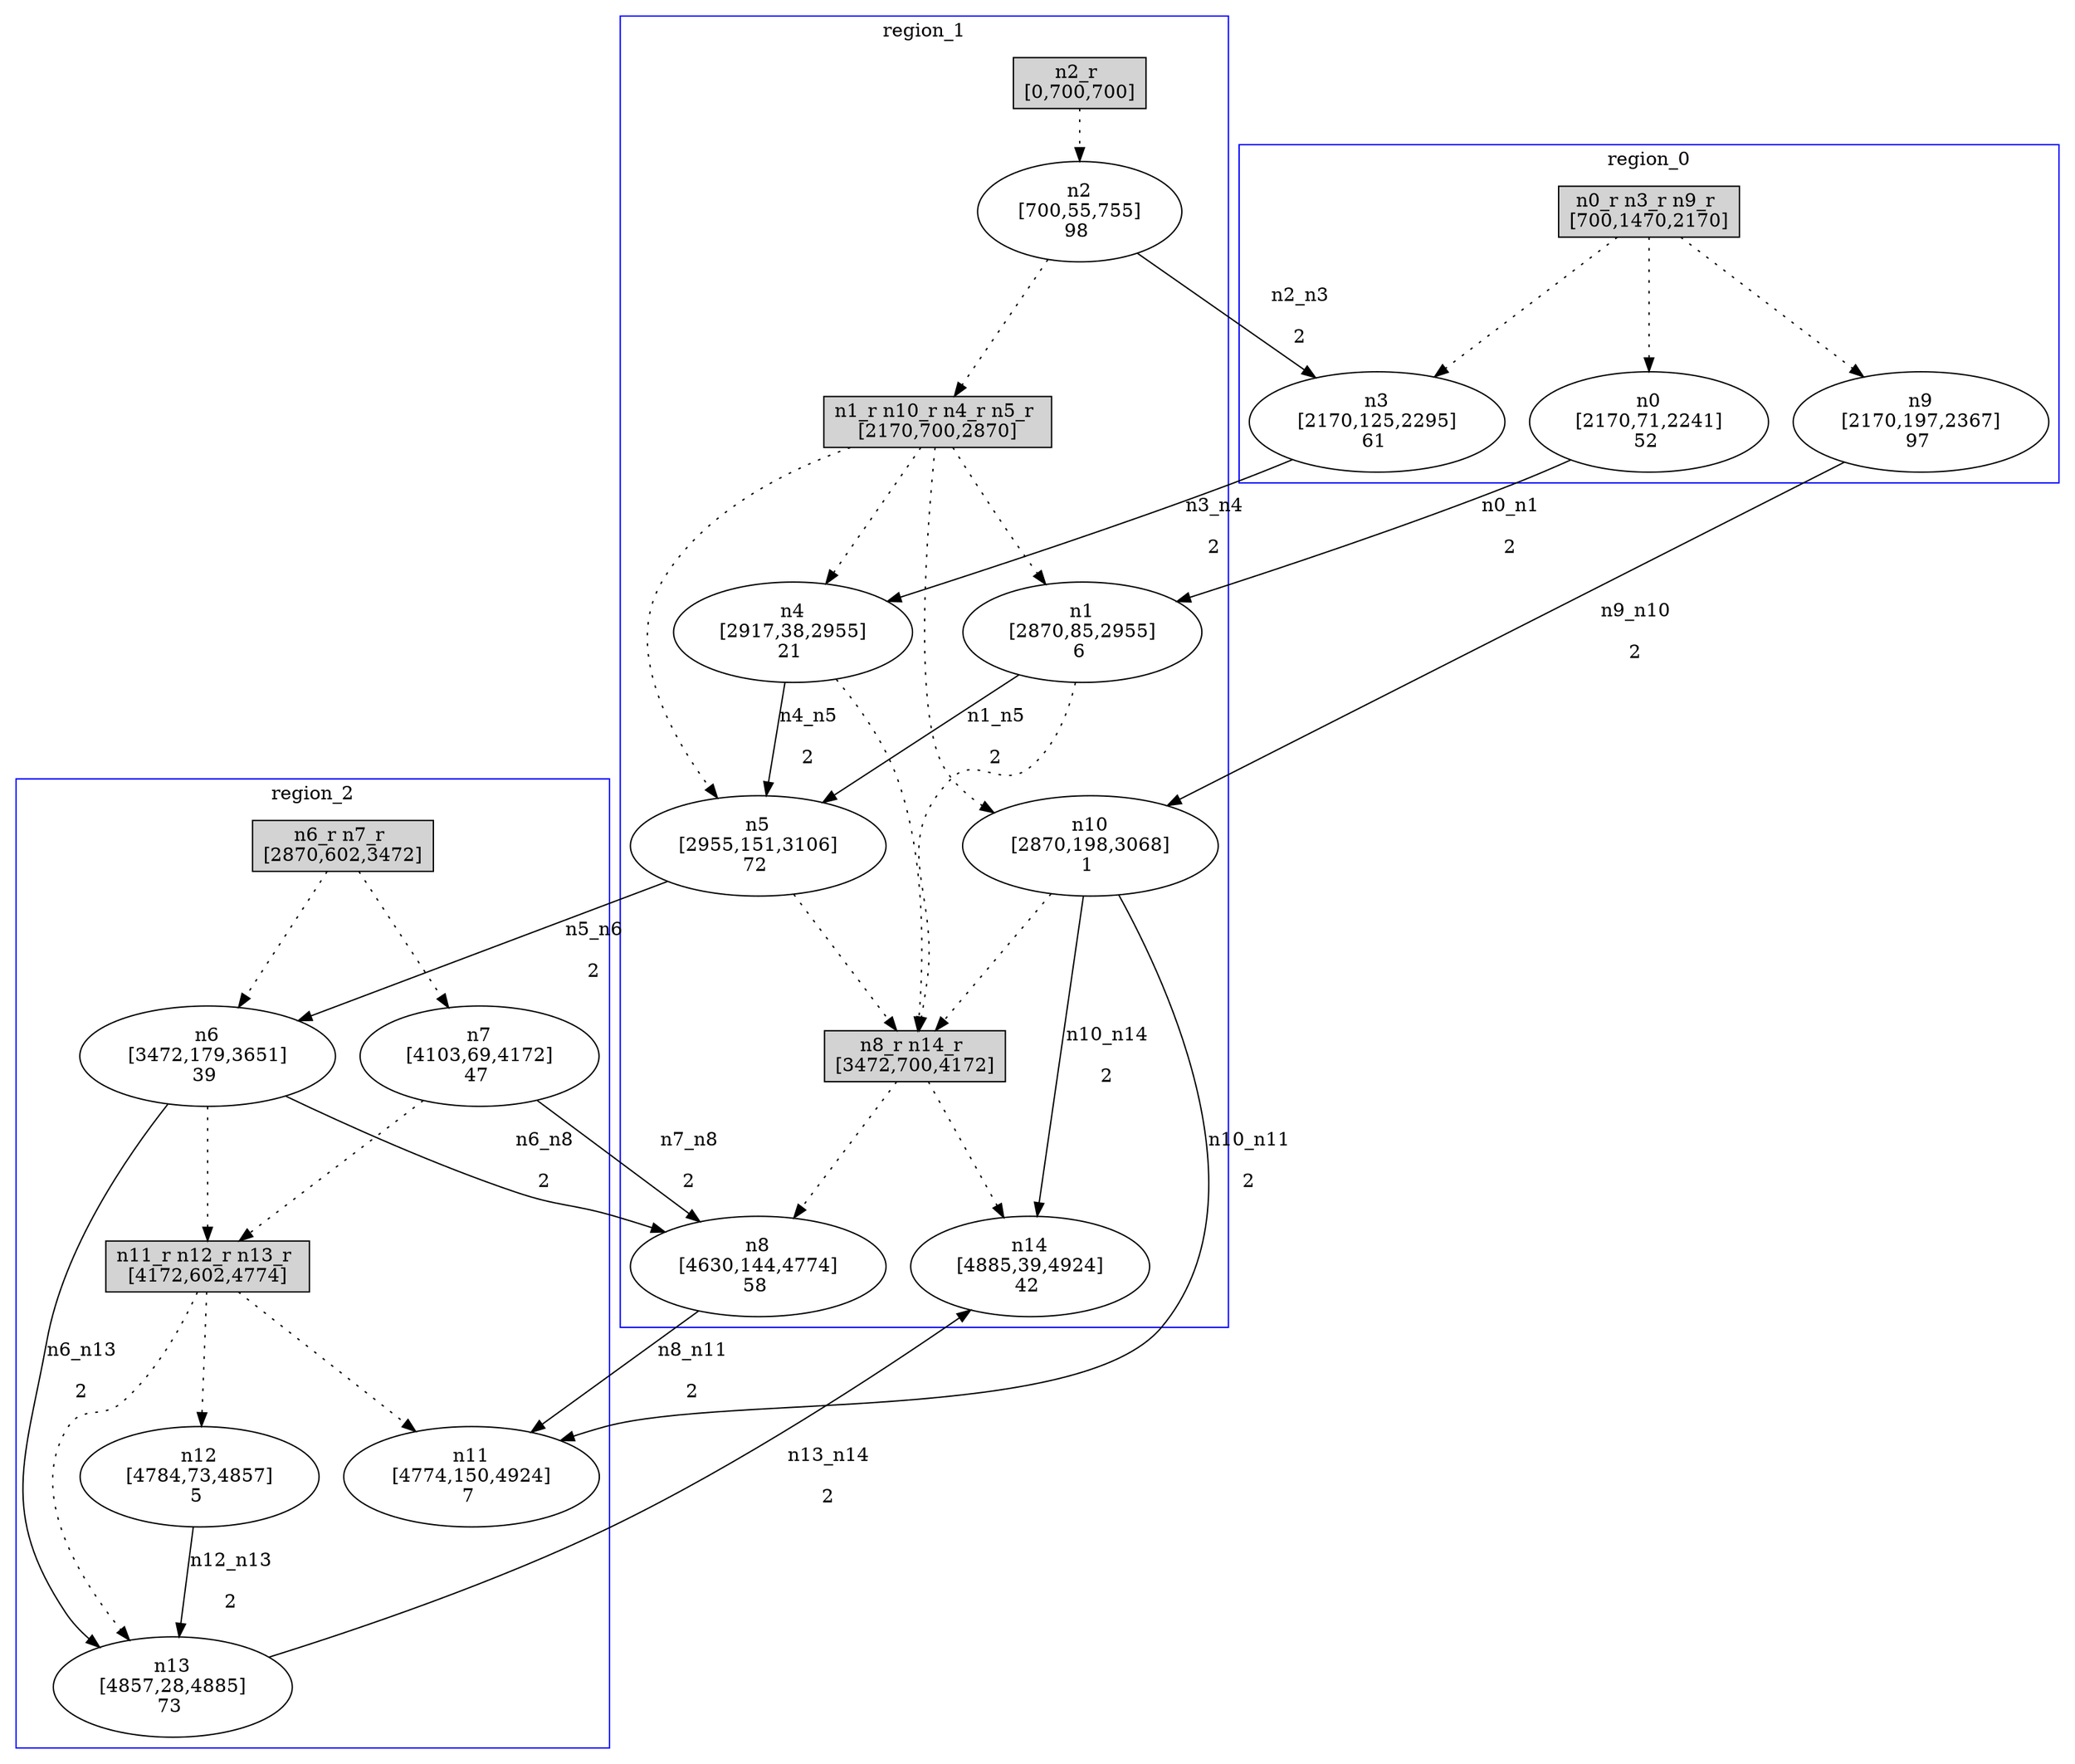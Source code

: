 //3-LSsolveMIPnSolStatus 2.
//4-SL 4924.
//5-LSsolveMIPsolveTime(double) 1.99741.
//6-reconfigurateNum(int) 6.
//7-reconfigurateTime(int) 4774.
digraph test_0 {
	size="28,40";
	subgraph cluster0 {
		stytle=filled;
		color=blue;
		label=region_0;
		reconfNode_0_1 [ shape = box, style = filled, label = "n0_r n3_r n9_r \n[700,1470,2170]" ];
		n0 [ label="n0\n[2170,71,2241]\n52 " ];
		n3 [ label="n3\n[2170,125,2295]\n61 " ];
		n9 [ label="n9\n[2170,197,2367]\n97 " ];
		reconfNode_0_1 -> n0 [ style = dotted ];
		reconfNode_0_1 -> n3 [ style = dotted ];
		reconfNode_0_1 -> n9 [ style = dotted ];
	}
	subgraph cluster1 {
		stytle=filled;
		color=blue;
		label=region_1;
		reconfNode_1_1 [ shape = box, style = filled, label = "n2_r \n[0,700,700]" ];
		n2 [ label="n2\n[700,55,755]\n98 " ];
		reconfNode_1_1 -> n2 [ style = dotted ];
		n2 -> reconfNode_1_2 [ style = dotted ];
		reconfNode_1_2 [ shape = box, style = filled, label = "n1_r n10_r n4_r n5_r \n[2170,700,2870]" ];
		n1 [ label="n1\n[2870,85,2955]\n6 " ];
		n10 [ label="n10\n[2870,198,3068]\n1 " ];
		n4 [ label="n4\n[2917,38,2955]\n21 " ];
		n5 [ label="n5\n[2955,151,3106]\n72 " ];
		reconfNode_1_2 -> n1 [ style = dotted ];
		reconfNode_1_2 -> n10 [ style = dotted ];
		reconfNode_1_2 -> n4 [ style = dotted ];
		reconfNode_1_2 -> n5 [ style = dotted ];
		n1 -> reconfNode_1_3 [ style = dotted ];
		n10 -> reconfNode_1_3 [ style = dotted ];
		n4 -> reconfNode_1_3 [ style = dotted ];
		n5 -> reconfNode_1_3 [ style = dotted ];
		reconfNode_1_3 [ shape = box, style = filled, label = "n8_r n14_r \n[3472,700,4172]" ];
		n8 [ label="n8\n[4630,144,4774]\n58 " ];
		n14 [ label="n14\n[4885,39,4924]\n42 " ];
		reconfNode_1_3 -> n8 [ style = dotted ];
		reconfNode_1_3 -> n14 [ style = dotted ];
	}
	subgraph cluster2 {
		stytle=filled;
		color=blue;
		label=region_2;
		reconfNode_2_1 [ shape = box, style = filled, label = "n6_r n7_r \n[2870,602,3472]" ];
		n6 [ label="n6\n[3472,179,3651]\n39 " ];
		n7 [ label="n7\n[4103,69,4172]\n47 " ];
		reconfNode_2_1 -> n6 [ style = dotted ];
		reconfNode_2_1 -> n7 [ style = dotted ];
		n6 -> reconfNode_2_2 [ style = dotted ];
		n7 -> reconfNode_2_2 [ style = dotted ];
		reconfNode_2_2 [ shape = box, style = filled, label = "n11_r n12_r n13_r \n[4172,602,4774]" ];
		n11 [ label="n11\n[4774,150,4924]\n7 " ];
		n12 [ label="n12\n[4784,73,4857]\n5 " ];
		n13 [ label="n13\n[4857,28,4885]\n73 " ];
		reconfNode_2_2 -> n11 [ style = dotted ];
		reconfNode_2_2 -> n12 [ style = dotted ];
		reconfNode_2_2 -> n13 [ style = dotted ];
	}
	n0 -> n1 [ label="n0_n1\n2" ];
	n1 -> n5 [ label="n1_n5\n2" ];
	n5 -> n6 [ label="n5_n6\n2" ];
	n2 -> n3 [ label="n2_n3\n2" ];
	n3 -> n4 [ label="n3_n4\n2" ];
	n4 -> n5 [ label="n4_n5\n2" ];
	n6 -> n8 [ label="n6_n8\n2" ];
	n6 -> n13 [ label="n6_n13\n2" ];
	n8 -> n11 [ label="n8_n11\n2" ];
	n13 -> n14 [ label="n13_n14\n2" ];
	n7 -> n8 [ label="n7_n8\n2" ];
	n9 -> n10 [ label="n9_n10\n2" ];
	n10 -> n11 [ label="n10_n11\n2" ];
	n10 -> n14 [ label="n10_n14\n2" ];
	n12 -> n13 [ label="n12_n13\n2" ];
}
